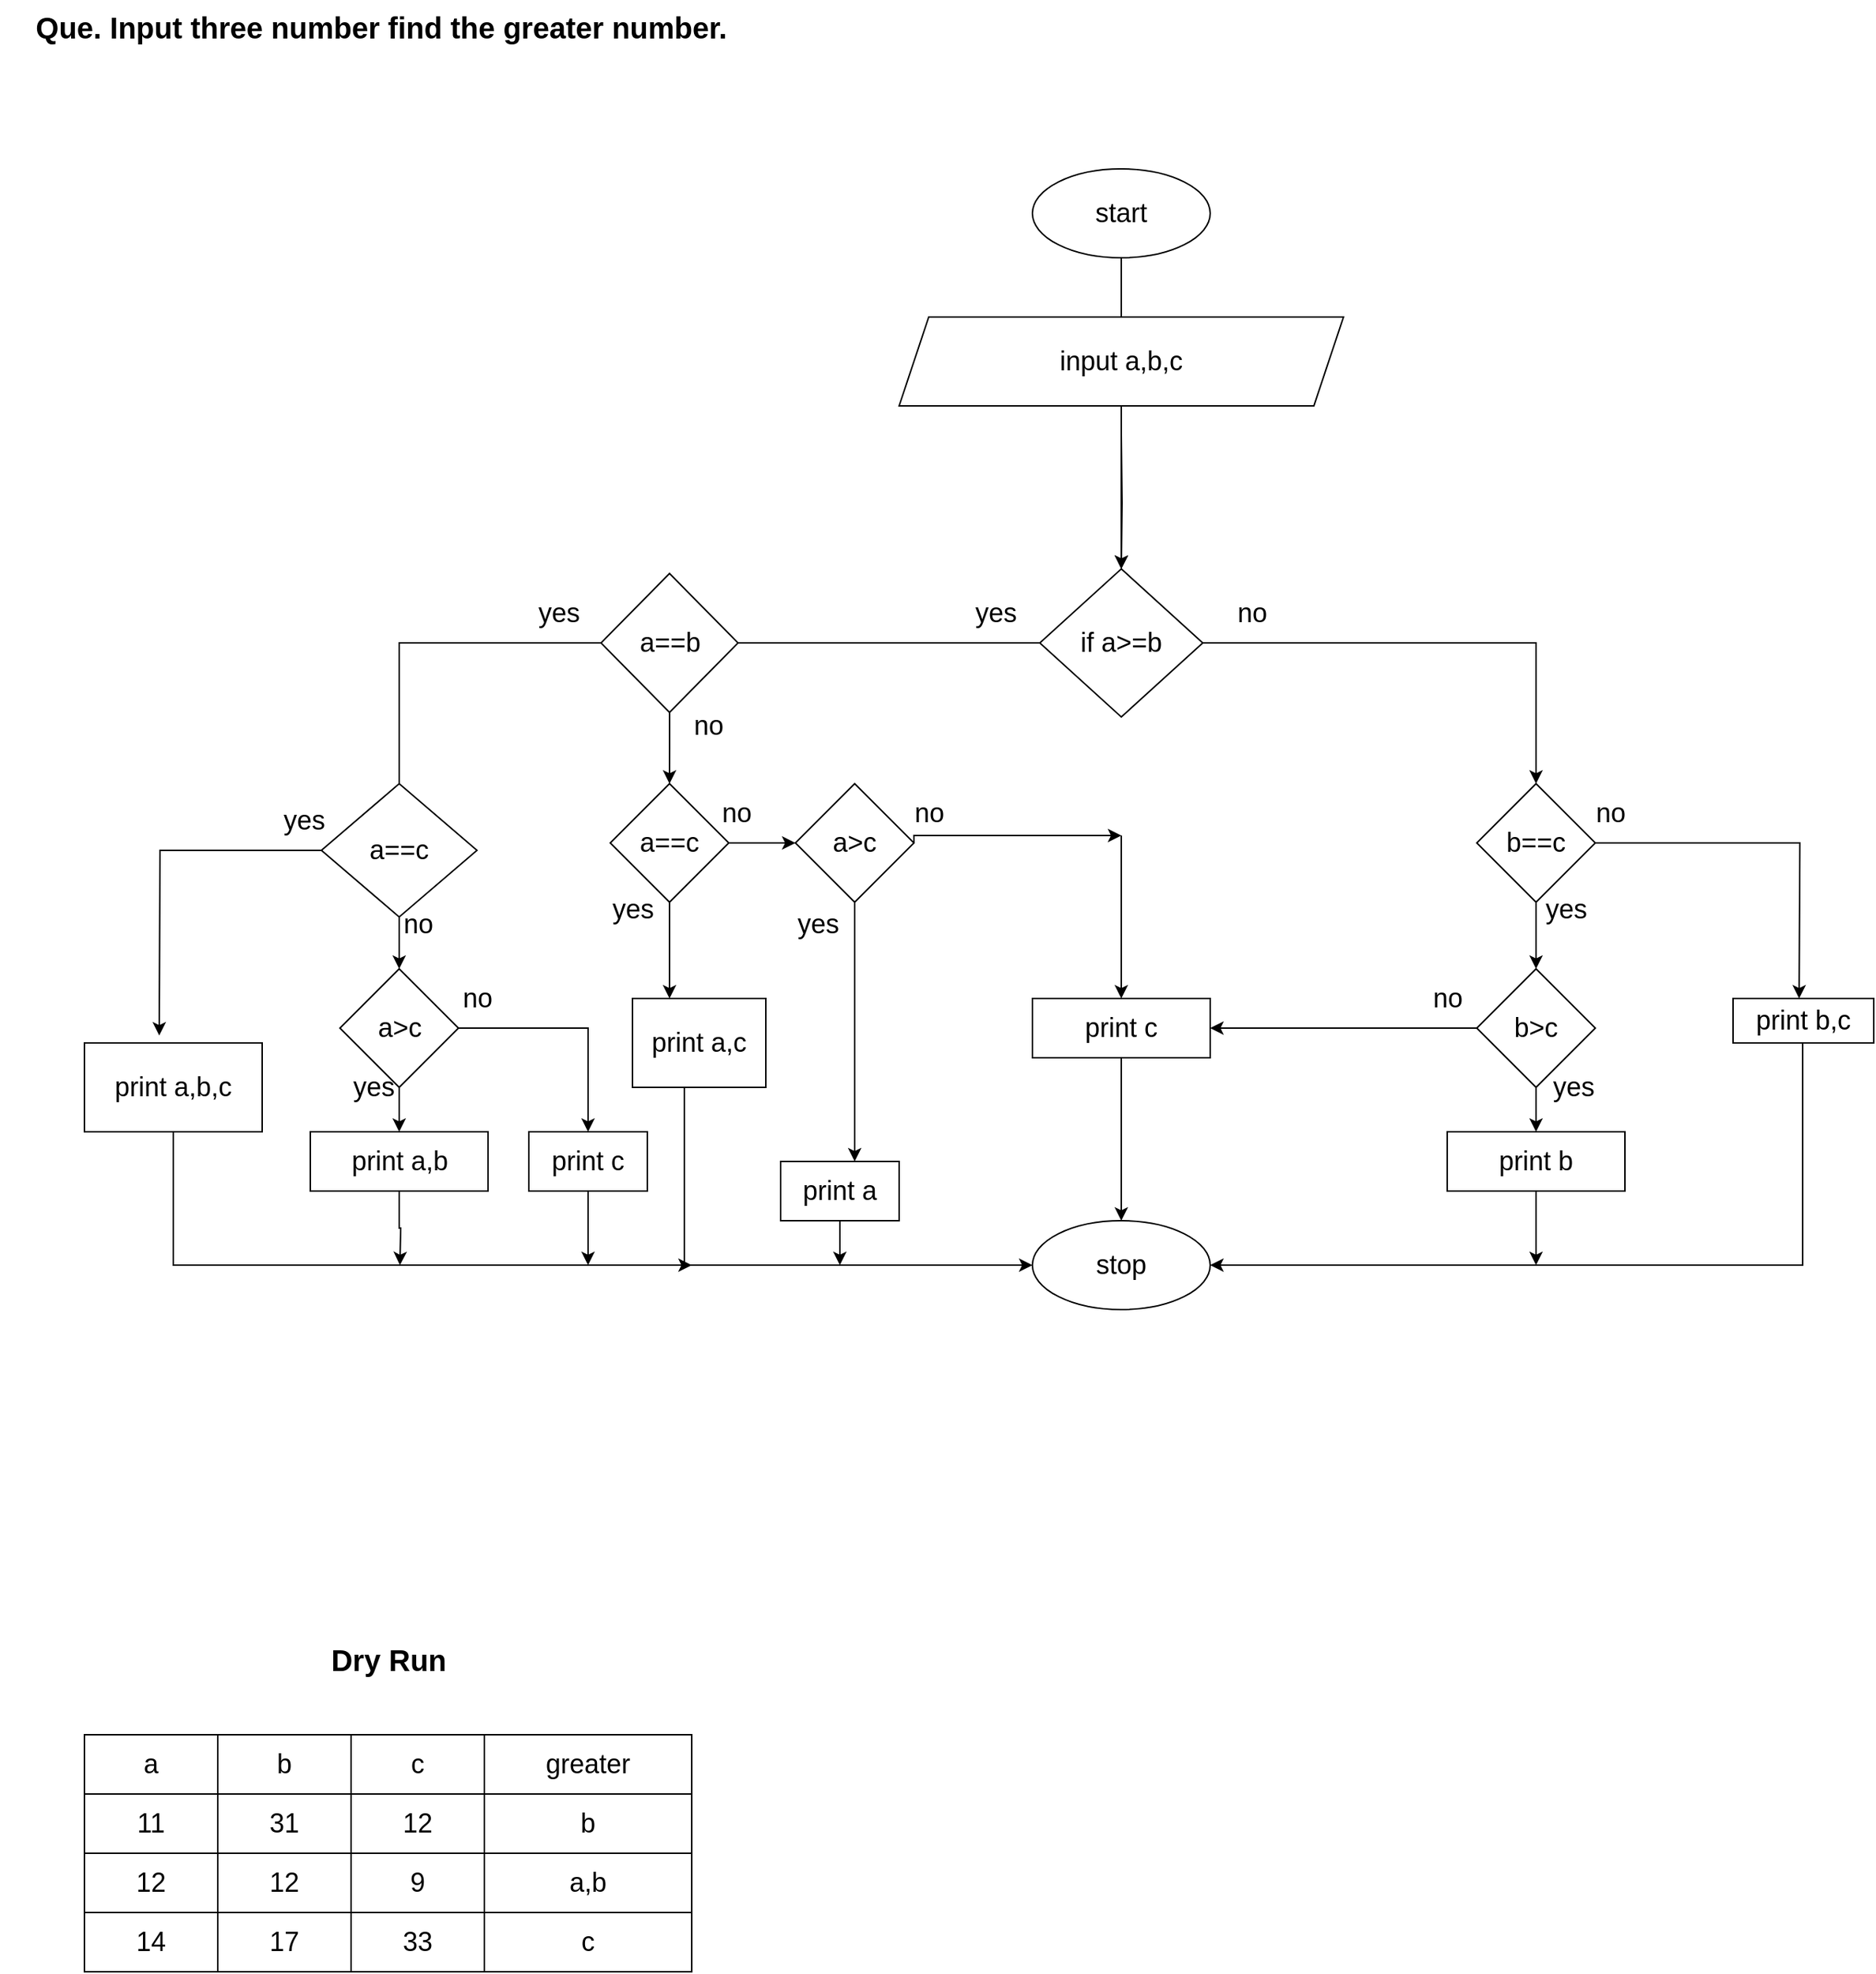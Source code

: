 <mxfile version="20.5.3" type="device"><diagram id="pWb8BDBdWvxsM0dQo-DP" name="Greatest_Number_Bet_3"><mxGraphModel dx="1564" dy="-164" grid="1" gridSize="19" guides="1" tooltips="1" connect="1" arrows="1" fold="1" page="1" pageScale="1" pageWidth="850" pageHeight="1100" math="0" shadow="0"><root><mxCell id="0"/><mxCell id="1" parent="0"/><mxCell id="2hCmjlPLpnj6y4PH_jxm-1" value="&lt;b&gt;&lt;font style=&quot;font-size: 20px;&quot;&gt;Que. Input three number find the greater number.&lt;/font&gt;&lt;/b&gt;" style="text;html=1;align=center;verticalAlign=middle;resizable=0;points=[];autosize=1;strokeColor=none;fillColor=none;fontSize=18;" parent="1" vertex="1"><mxGeometry x="19" y="1140" width="513" height="38" as="geometry"/></mxCell><mxCell id="xC_3XC6pfUWX6meI9uoJ-68" value="" style="edgeStyle=orthogonalEdgeStyle;rounded=0;orthogonalLoop=1;jettySize=auto;html=1;fontSize=18;startArrow=none;entryX=0.5;entryY=0;entryDx=0;entryDy=0;align=center;" parent="1" source="xC_3XC6pfUWX6meI9uoJ-94" target="xC_3XC6pfUWX6meI9uoJ-74" edge="1"><mxGeometry relative="1" as="geometry"><mxPoint x="776" y="1394" as="targetPoint"/></mxGeometry></mxCell><mxCell id="xC_3XC6pfUWX6meI9uoJ-69" value="start" style="ellipse;whiteSpace=wrap;html=1;fontSize=18;align=center;" parent="1" vertex="1"><mxGeometry x="716" y="1254" width="120" height="60" as="geometry"/></mxCell><mxCell id="xC_3XC6pfUWX6meI9uoJ-70" value="" style="edgeStyle=orthogonalEdgeStyle;rounded=0;orthogonalLoop=1;jettySize=auto;html=1;fontSize=18;startArrow=none;align=center;" parent="1" target="xC_3XC6pfUWX6meI9uoJ-74" edge="1"><mxGeometry relative="1" as="geometry"><mxPoint x="776" y="1434" as="sourcePoint"/></mxGeometry></mxCell><mxCell id="xC_3XC6pfUWX6meI9uoJ-73" value="" style="edgeStyle=orthogonalEdgeStyle;rounded=0;orthogonalLoop=1;jettySize=auto;html=1;fontSize=18;align=center;" parent="1" source="xC_3XC6pfUWX6meI9uoJ-74" target="xC_3XC6pfUWX6meI9uoJ-81" edge="1"><mxGeometry relative="1" as="geometry"/></mxCell><mxCell id="xC_3XC6pfUWX6meI9uoJ-74" value="&lt;font style=&quot;font-size: 18px;&quot;&gt;if a&amp;gt;=b&lt;/font&gt;" style="rhombus;whiteSpace=wrap;html=1;fontSize=18;align=center;" parent="1" vertex="1"><mxGeometry x="721" y="1524" width="110" height="100" as="geometry"/></mxCell><mxCell id="xC_3XC6pfUWX6meI9uoJ-75" value="" style="edgeStyle=orthogonalEdgeStyle;rounded=0;orthogonalLoop=1;jettySize=auto;html=1;fontSize=18;exitX=0.5;exitY=1;exitDx=0;exitDy=0;align=center;" parent="1" source="xC_3XC6pfUWX6meI9uoJ-78" target="xC_3XC6pfUWX6meI9uoJ-87" edge="1"><mxGeometry relative="1" as="geometry"><Array as="points"><mxPoint x="471" y="1774"/><mxPoint x="471" y="1774"/></Array></mxGeometry></mxCell><mxCell id="xC_3XC6pfUWX6meI9uoJ-76" style="edgeStyle=orthogonalEdgeStyle;rounded=0;orthogonalLoop=1;jettySize=auto;html=1;exitX=1;exitY=0.5;exitDx=0;exitDy=0;fontSize=18;startArrow=none;align=center;" parent="1" source="xC_3XC6pfUWX6meI9uoJ-118" edge="1"><mxGeometry relative="1" as="geometry"><mxPoint x="776" y="1704" as="targetPoint"/><Array as="points"><mxPoint x="656" y="1704"/><mxPoint x="656" y="1704"/></Array></mxGeometry></mxCell><mxCell id="xC_3XC6pfUWX6meI9uoJ-77" style="edgeStyle=orthogonalEdgeStyle;rounded=0;orthogonalLoop=1;jettySize=auto;html=1;entryX=0;entryY=0.5;entryDx=0;entryDy=0;fontSize=18;align=center;" parent="1" source="xC_3XC6pfUWX6meI9uoJ-78" target="xC_3XC6pfUWX6meI9uoJ-118" edge="1"><mxGeometry relative="1" as="geometry"/></mxCell><mxCell id="xC_3XC6pfUWX6meI9uoJ-78" value="&lt;font style=&quot;font-size: 18px;&quot;&gt;a==c&lt;/font&gt;" style="rhombus;whiteSpace=wrap;html=1;fontSize=18;align=center;" parent="1" vertex="1"><mxGeometry x="431" y="1669" width="80" height="80" as="geometry"/></mxCell><mxCell id="xC_3XC6pfUWX6meI9uoJ-79" value="" style="edgeStyle=orthogonalEdgeStyle;rounded=0;orthogonalLoop=1;jettySize=auto;html=1;fontSize=18;align=center;" parent="1" source="xC_3XC6pfUWX6meI9uoJ-81" edge="1"><mxGeometry relative="1" as="geometry"><mxPoint x="1233.6" y="1814" as="targetPoint"/></mxGeometry></mxCell><mxCell id="xC_3XC6pfUWX6meI9uoJ-80" style="edgeStyle=orthogonalEdgeStyle;rounded=0;orthogonalLoop=1;jettySize=auto;html=1;entryX=0.5;entryY=0;entryDx=0;entryDy=0;fontSize=18;align=center;" parent="1" source="xC_3XC6pfUWX6meI9uoJ-81" target="xC_3XC6pfUWX6meI9uoJ-129" edge="1"><mxGeometry relative="1" as="geometry"/></mxCell><mxCell id="xC_3XC6pfUWX6meI9uoJ-81" value="&lt;font style=&quot;font-size: 18px;&quot;&gt;b==c&lt;/font&gt;" style="rhombus;whiteSpace=wrap;html=1;fontSize=18;align=center;" parent="1" vertex="1"><mxGeometry x="1016" y="1669" width="80" height="80" as="geometry"/></mxCell><mxCell id="xC_3XC6pfUWX6meI9uoJ-82" value="" style="edgeStyle=orthogonalEdgeStyle;rounded=0;orthogonalLoop=1;jettySize=auto;html=1;fontSize=18;align=center;" parent="1" source="xC_3XC6pfUWX6meI9uoJ-83" target="xC_3XC6pfUWX6meI9uoJ-89" edge="1"><mxGeometry relative="1" as="geometry"/></mxCell><mxCell id="xC_3XC6pfUWX6meI9uoJ-83" value="&lt;font style=&quot;font-size: 18px;&quot;&gt;print c&lt;/font&gt;" style="whiteSpace=wrap;html=1;fontSize=18;align=center;" parent="1" vertex="1"><mxGeometry x="716" y="1814" width="120" height="40" as="geometry"/></mxCell><mxCell id="xC_3XC6pfUWX6meI9uoJ-84" style="edgeStyle=orthogonalEdgeStyle;rounded=0;orthogonalLoop=1;jettySize=auto;html=1;fontSize=18;align=center;" parent="1" source="xC_3XC6pfUWX6meI9uoJ-85" edge="1"><mxGeometry relative="1" as="geometry"><mxPoint x="1056" y="1994" as="targetPoint"/></mxGeometry></mxCell><mxCell id="xC_3XC6pfUWX6meI9uoJ-85" value="&lt;font style=&quot;font-size: 18px;&quot;&gt;print b&lt;/font&gt;" style="whiteSpace=wrap;html=1;fontSize=18;align=center;" parent="1" vertex="1"><mxGeometry x="996" y="1904" width="120" height="40" as="geometry"/></mxCell><mxCell id="xC_3XC6pfUWX6meI9uoJ-86" style="edgeStyle=orthogonalEdgeStyle;rounded=0;orthogonalLoop=1;jettySize=auto;html=1;fontSize=18;entryX=0;entryY=0.5;entryDx=0;entryDy=0;align=center;" parent="1" source="xC_3XC6pfUWX6meI9uoJ-87" target="xC_3XC6pfUWX6meI9uoJ-89" edge="1"><mxGeometry relative="1" as="geometry"><mxPoint x="526" y="1964" as="targetPoint"/><Array as="points"><mxPoint x="481" y="1994"/></Array></mxGeometry></mxCell><mxCell id="xC_3XC6pfUWX6meI9uoJ-87" value="&lt;font style=&quot;font-size: 18px;&quot;&gt;print a,c&lt;/font&gt;" style="whiteSpace=wrap;html=1;fontSize=18;align=center;" parent="1" vertex="1"><mxGeometry x="446" y="1814" width="90" height="60" as="geometry"/></mxCell><mxCell id="xC_3XC6pfUWX6meI9uoJ-88" style="edgeStyle=orthogonalEdgeStyle;rounded=0;orthogonalLoop=1;jettySize=auto;html=1;fontSize=18;align=center;" parent="1" target="xC_3XC6pfUWX6meI9uoJ-83" edge="1"><mxGeometry relative="1" as="geometry"><mxPoint x="776" y="1714" as="sourcePoint"/><Array as="points"><mxPoint x="776" y="1704"/><mxPoint x="776" y="1704"/></Array></mxGeometry></mxCell><mxCell id="xC_3XC6pfUWX6meI9uoJ-89" value="stop" style="ellipse;whiteSpace=wrap;html=1;fontSize=18;align=center;" parent="1" vertex="1"><mxGeometry x="716" y="1964" width="120" height="60" as="geometry"/></mxCell><mxCell id="xC_3XC6pfUWX6meI9uoJ-90" value="no" style="text;html=1;align=center;verticalAlign=middle;resizable=0;points=[];autosize=1;strokeColor=none;fillColor=none;fontSize=18;" parent="1" vertex="1"><mxGeometry x="844" y="1534" width="40" height="40" as="geometry"/></mxCell><mxCell id="xC_3XC6pfUWX6meI9uoJ-91" value="&lt;font style=&quot;font-size: 18px;&quot;&gt;no&lt;/font&gt;" style="text;html=1;align=center;verticalAlign=middle;resizable=0;points=[];autosize=1;strokeColor=none;fillColor=none;fontSize=18;" parent="1" vertex="1"><mxGeometry x="477.25" y="1610" width="40" height="40" as="geometry"/></mxCell><mxCell id="xC_3XC6pfUWX6meI9uoJ-92" value="&lt;font style=&quot;font-size: 18px;&quot;&gt;yes&lt;/font&gt;" style="text;html=1;align=center;verticalAlign=middle;resizable=0;points=[];autosize=1;strokeColor=none;fillColor=none;fontSize=18;" parent="1" vertex="1"><mxGeometry x="666" y="1534" width="50" height="40" as="geometry"/></mxCell><mxCell id="xC_3XC6pfUWX6meI9uoJ-93" value="&lt;font style=&quot;font-size: 18px;&quot;&gt;yes&lt;/font&gt;" style="text;html=1;align=center;verticalAlign=middle;resizable=0;points=[];autosize=1;strokeColor=none;fillColor=none;fontSize=18;" parent="1" vertex="1"><mxGeometry x="198.5" y="1674" width="50" height="40" as="geometry"/></mxCell><mxCell id="xC_3XC6pfUWX6meI9uoJ-94" value="input a,b,c" style="shape=parallelogram;perimeter=parallelogramPerimeter;whiteSpace=wrap;html=1;fixedSize=1;fontSize=18;align=center;" parent="1" vertex="1"><mxGeometry x="626" y="1354" width="300" height="60" as="geometry"/></mxCell><mxCell id="xC_3XC6pfUWX6meI9uoJ-95" value="" style="edgeStyle=orthogonalEdgeStyle;rounded=0;orthogonalLoop=1;jettySize=auto;html=1;fontSize=18;endArrow=none;align=center;" parent="1" source="xC_3XC6pfUWX6meI9uoJ-69" target="xC_3XC6pfUWX6meI9uoJ-94" edge="1"><mxGeometry relative="1" as="geometry"><mxPoint x="776" y="1214" as="sourcePoint"/><mxPoint x="776" y="1394" as="targetPoint"/></mxGeometry></mxCell><mxCell id="xC_3XC6pfUWX6meI9uoJ-96" value="" style="edgeStyle=orthogonalEdgeStyle;rounded=0;orthogonalLoop=1;jettySize=auto;html=1;fontSize=18;endArrow=none;align=center;" parent="1" source="xC_3XC6pfUWX6meI9uoJ-94" edge="1"><mxGeometry relative="1" as="geometry"><mxPoint x="776" y="1314" as="sourcePoint"/><mxPoint x="776" y="1354" as="targetPoint"/></mxGeometry></mxCell><mxCell id="xC_3XC6pfUWX6meI9uoJ-97" value="&lt;span style=&quot;font-size: 18px;&quot;&gt;no&lt;/span&gt;" style="text;html=1;align=center;verticalAlign=middle;resizable=0;points=[];autosize=1;strokeColor=none;fillColor=none;fontSize=18;" parent="1" vertex="1"><mxGeometry x="281" y="1744" width="40" height="40" as="geometry"/></mxCell><mxCell id="qCYdVH_s4pmZus-33240-11" style="edgeStyle=orthogonalEdgeStyle;rounded=0;orthogonalLoop=1;jettySize=auto;html=1;entryX=0.5;entryY=0;entryDx=0;entryDy=0;" edge="1" parent="1" source="xC_3XC6pfUWX6meI9uoJ-98" target="xC_3XC6pfUWX6meI9uoJ-78"><mxGeometry relative="1" as="geometry"/></mxCell><mxCell id="xC_3XC6pfUWX6meI9uoJ-98" value="&lt;font style=&quot;font-size: 18px;&quot;&gt;a==b&lt;/font&gt;" style="rhombus;whiteSpace=wrap;html=1;fontSize=18;align=center;" parent="1" vertex="1"><mxGeometry x="424.75" y="1527.12" width="92.5" height="93.75" as="geometry"/></mxCell><mxCell id="xC_3XC6pfUWX6meI9uoJ-99" value="" style="edgeStyle=orthogonalEdgeStyle;rounded=0;orthogonalLoop=1;jettySize=auto;html=1;fontSize=18;endArrow=none;entryX=1;entryY=0.5;entryDx=0;entryDy=0;align=center;" parent="1" source="xC_3XC6pfUWX6meI9uoJ-74" target="xC_3XC6pfUWX6meI9uoJ-98" edge="1"><mxGeometry relative="1" as="geometry"><mxPoint x="526" y="1574" as="targetPoint"/><mxPoint x="721" y="1574" as="sourcePoint"/></mxGeometry></mxCell><mxCell id="xC_3XC6pfUWX6meI9uoJ-100" style="edgeStyle=orthogonalEdgeStyle;rounded=0;orthogonalLoop=1;jettySize=auto;html=1;fontSize=18;align=center;" parent="1" source="xC_3XC6pfUWX6meI9uoJ-102" edge="1"><mxGeometry relative="1" as="geometry"><mxPoint x="126.5" y="1839" as="targetPoint"/></mxGeometry></mxCell><mxCell id="xC_3XC6pfUWX6meI9uoJ-101" value="" style="edgeStyle=orthogonalEdgeStyle;rounded=0;orthogonalLoop=1;jettySize=auto;html=1;fontSize=18;align=center;" parent="1" source="xC_3XC6pfUWX6meI9uoJ-102" target="xC_3XC6pfUWX6meI9uoJ-110" edge="1"><mxGeometry relative="1" as="geometry"/></mxCell><mxCell id="xC_3XC6pfUWX6meI9uoJ-102" value="&lt;p style=&quot;line-height: 80%; font-size: 18px;&quot;&gt;&lt;font style=&quot;font-size: 18px;&quot;&gt;a==c&lt;/font&gt;&lt;/p&gt;" style="rhombus;whiteSpace=wrap;html=1;fontSize=18;align=center;" parent="1" vertex="1"><mxGeometry x="236" y="1669" width="105" height="90" as="geometry"/></mxCell><mxCell id="xC_3XC6pfUWX6meI9uoJ-103" value="" style="edgeStyle=orthogonalEdgeStyle;rounded=0;orthogonalLoop=1;jettySize=auto;html=1;endArrow=none;fontSize=18;align=center;" parent="1" source="xC_3XC6pfUWX6meI9uoJ-98" target="xC_3XC6pfUWX6meI9uoJ-102" edge="1"><mxGeometry relative="1" as="geometry"><mxPoint x="418.5" y="1574" as="sourcePoint"/><mxPoint x="346.5" y="1879" as="targetPoint"/></mxGeometry></mxCell><mxCell id="xC_3XC6pfUWX6meI9uoJ-104" style="edgeStyle=orthogonalEdgeStyle;rounded=0;orthogonalLoop=1;jettySize=auto;html=1;fontSize=18;align=center;" parent="1" source="xC_3XC6pfUWX6meI9uoJ-105" edge="1"><mxGeometry relative="1" as="geometry"><mxPoint x="486" y="1994" as="targetPoint"/><Array as="points"><mxPoint x="136" y="1994"/></Array></mxGeometry></mxCell><mxCell id="xC_3XC6pfUWX6meI9uoJ-105" value="print a,b,c" style="rounded=0;whiteSpace=wrap;html=1;fontSize=18;align=center;" parent="1" vertex="1"><mxGeometry x="76" y="1844" width="120" height="60" as="geometry"/></mxCell><mxCell id="xC_3XC6pfUWX6meI9uoJ-106" value="&lt;span style=&quot;color: rgba(0, 0, 0, 0); font-family: monospace; font-size: 18px;&quot;&gt;ye&lt;/span&gt;" style="text;html=1;align=center;verticalAlign=middle;resizable=0;points=[];autosize=1;strokeColor=none;fillColor=none;fontSize=18;" parent="1" vertex="1"><mxGeometry x="376" y="1534" width="40" height="40" as="geometry"/></mxCell><mxCell id="xC_3XC6pfUWX6meI9uoJ-107" value="&lt;font style=&quot;font-size: 18px;&quot;&gt;yes&lt;/font&gt;" style="text;html=1;align=center;verticalAlign=middle;resizable=0;points=[];autosize=1;strokeColor=none;fillColor=none;fontSize=18;" parent="1" vertex="1"><mxGeometry x="371" y="1534" width="50" height="40" as="geometry"/></mxCell><mxCell id="xC_3XC6pfUWX6meI9uoJ-108" value="" style="edgeStyle=orthogonalEdgeStyle;rounded=0;orthogonalLoop=1;jettySize=auto;html=1;fontSize=18;align=center;" parent="1" source="xC_3XC6pfUWX6meI9uoJ-110" target="xC_3XC6pfUWX6meI9uoJ-112" edge="1"><mxGeometry relative="1" as="geometry"/></mxCell><mxCell id="xC_3XC6pfUWX6meI9uoJ-109" value="" style="edgeStyle=orthogonalEdgeStyle;rounded=0;orthogonalLoop=1;jettySize=auto;html=1;fontSize=18;align=center;" parent="1" source="xC_3XC6pfUWX6meI9uoJ-110" target="xC_3XC6pfUWX6meI9uoJ-114" edge="1"><mxGeometry relative="1" as="geometry"/></mxCell><mxCell id="xC_3XC6pfUWX6meI9uoJ-110" value="&lt;font style=&quot;font-size: 18px;&quot;&gt;a&amp;gt;c&lt;/font&gt;" style="rhombus;whiteSpace=wrap;html=1;fontSize=18;align=center;" parent="1" vertex="1"><mxGeometry x="248.5" y="1794" width="80" height="80" as="geometry"/></mxCell><mxCell id="xC_3XC6pfUWX6meI9uoJ-111" style="edgeStyle=orthogonalEdgeStyle;rounded=0;orthogonalLoop=1;jettySize=auto;html=1;fontSize=18;align=center;" parent="1" source="xC_3XC6pfUWX6meI9uoJ-112" edge="1"><mxGeometry relative="1" as="geometry"><mxPoint x="289" y="1994" as="targetPoint"/></mxGeometry></mxCell><mxCell id="xC_3XC6pfUWX6meI9uoJ-112" value="&lt;span style=&quot;font-size: 18px;&quot;&gt;print a,b&lt;/span&gt;" style="whiteSpace=wrap;html=1;fontSize=18;align=center;" parent="1" vertex="1"><mxGeometry x="228.5" y="1904" width="120" height="40" as="geometry"/></mxCell><mxCell id="xC_3XC6pfUWX6meI9uoJ-113" style="edgeStyle=orthogonalEdgeStyle;rounded=0;orthogonalLoop=1;jettySize=auto;html=1;fontSize=18;align=center;" parent="1" source="xC_3XC6pfUWX6meI9uoJ-114" edge="1"><mxGeometry relative="1" as="geometry"><mxPoint x="416" y="1994" as="targetPoint"/></mxGeometry></mxCell><mxCell id="xC_3XC6pfUWX6meI9uoJ-114" value="&lt;font style=&quot;font-size: 18px;&quot;&gt;print c&lt;/font&gt;" style="whiteSpace=wrap;html=1;fontSize=18;align=center;" parent="1" vertex="1"><mxGeometry x="376" y="1904" width="80" height="40" as="geometry"/></mxCell><mxCell id="xC_3XC6pfUWX6meI9uoJ-115" value="&lt;span style=&quot;font-size: 18px;&quot;&gt;no&lt;/span&gt;" style="text;html=1;align=center;verticalAlign=middle;resizable=0;points=[];autosize=1;strokeColor=none;fillColor=none;fontSize=18;" parent="1" vertex="1"><mxGeometry x="321" y="1794" width="40" height="40" as="geometry"/></mxCell><mxCell id="xC_3XC6pfUWX6meI9uoJ-116" value="&lt;font style=&quot;font-size: 18px;&quot;&gt;yes&lt;/font&gt;" style="text;html=1;align=center;verticalAlign=middle;resizable=0;points=[];autosize=1;strokeColor=none;fillColor=none;fontSize=18;" parent="1" vertex="1"><mxGeometry x="246" y="1854" width="50" height="40" as="geometry"/></mxCell><mxCell id="xC_3XC6pfUWX6meI9uoJ-117" style="edgeStyle=orthogonalEdgeStyle;rounded=0;orthogonalLoop=1;jettySize=auto;html=1;exitX=0.5;exitY=1;exitDx=0;exitDy=0;fontSize=18;align=center;" parent="1" source="xC_3XC6pfUWX6meI9uoJ-118" edge="1"><mxGeometry relative="1" as="geometry"><mxPoint x="596" y="1924" as="targetPoint"/></mxGeometry></mxCell><mxCell id="xC_3XC6pfUWX6meI9uoJ-118" value="&lt;font style=&quot;font-size: 18px;&quot;&gt;a&amp;gt;c&lt;/font&gt;" style="rhombus;whiteSpace=wrap;html=1;fontSize=18;align=center;" parent="1" vertex="1"><mxGeometry x="556" y="1669" width="80" height="80" as="geometry"/></mxCell><mxCell id="xC_3XC6pfUWX6meI9uoJ-119" style="edgeStyle=orthogonalEdgeStyle;rounded=0;orthogonalLoop=1;jettySize=auto;html=1;fontSize=18;align=center;" parent="1" source="xC_3XC6pfUWX6meI9uoJ-120" edge="1"><mxGeometry relative="1" as="geometry"><mxPoint x="586" y="1994" as="targetPoint"/></mxGeometry></mxCell><mxCell id="xC_3XC6pfUWX6meI9uoJ-120" value="&lt;font style=&quot;font-size: 18px;&quot;&gt;print a&lt;/font&gt;" style="whiteSpace=wrap;html=1;fontSize=18;align=center;" parent="1" vertex="1"><mxGeometry x="546" y="1924" width="80" height="40" as="geometry"/></mxCell><mxCell id="xC_3XC6pfUWX6meI9uoJ-121" value="&lt;font style=&quot;font-size: 18px;&quot;&gt;no&lt;/font&gt;" style="text;html=1;align=center;verticalAlign=middle;resizable=0;points=[];autosize=1;strokeColor=none;fillColor=none;fontSize=18;" parent="1" vertex="1"><mxGeometry x="496" y="1669" width="40" height="40" as="geometry"/></mxCell><mxCell id="xC_3XC6pfUWX6meI9uoJ-122" value="&lt;font style=&quot;font-size: 18px;&quot;&gt;no&lt;/font&gt;" style="text;html=1;align=center;verticalAlign=middle;resizable=0;points=[];autosize=1;strokeColor=none;fillColor=none;fontSize=18;" parent="1" vertex="1"><mxGeometry x="626" y="1669" width="40" height="40" as="geometry"/></mxCell><mxCell id="xC_3XC6pfUWX6meI9uoJ-123" value="&lt;font style=&quot;font-size: 18px;&quot;&gt;yes&lt;/font&gt;" style="text;html=1;align=center;verticalAlign=middle;resizable=0;points=[];autosize=1;strokeColor=none;fillColor=none;fontSize=18;" parent="1" vertex="1"><mxGeometry x="546" y="1744" width="50" height="40" as="geometry"/></mxCell><mxCell id="xC_3XC6pfUWX6meI9uoJ-124" value="&lt;font style=&quot;font-size: 18px;&quot;&gt;yes&lt;/font&gt;" style="text;html=1;align=center;verticalAlign=middle;resizable=0;points=[];autosize=1;strokeColor=none;fillColor=none;fontSize=18;" parent="1" vertex="1"><mxGeometry x="421" y="1734" width="50" height="40" as="geometry"/></mxCell><mxCell id="xC_3XC6pfUWX6meI9uoJ-125" style="edgeStyle=orthogonalEdgeStyle;rounded=0;orthogonalLoop=1;jettySize=auto;html=1;fontSize=18;entryX=1;entryY=0.5;entryDx=0;entryDy=0;align=center;" parent="1" target="xC_3XC6pfUWX6meI9uoJ-89" edge="1"><mxGeometry relative="1" as="geometry"><mxPoint x="1276" y="2064" as="targetPoint"/><Array as="points"><mxPoint x="1236" y="1994"/></Array><mxPoint x="1236" y="1844" as="sourcePoint"/></mxGeometry></mxCell><mxCell id="xC_3XC6pfUWX6meI9uoJ-126" value="&lt;font style=&quot;font-size: 18px;&quot;&gt;print b,c&lt;/font&gt;" style="whiteSpace=wrap;html=1;fontSize=18;align=center;" parent="1" vertex="1"><mxGeometry x="1189" y="1814" width="95" height="30" as="geometry"/></mxCell><mxCell id="xC_3XC6pfUWX6meI9uoJ-127" style="edgeStyle=orthogonalEdgeStyle;rounded=0;orthogonalLoop=1;jettySize=auto;html=1;entryX=0.5;entryY=0;entryDx=0;entryDy=0;fontSize=18;align=center;" parent="1" source="xC_3XC6pfUWX6meI9uoJ-129" target="xC_3XC6pfUWX6meI9uoJ-85" edge="1"><mxGeometry relative="1" as="geometry"/></mxCell><mxCell id="xC_3XC6pfUWX6meI9uoJ-128" style="edgeStyle=orthogonalEdgeStyle;rounded=0;orthogonalLoop=1;jettySize=auto;html=1;entryX=1;entryY=0.5;entryDx=0;entryDy=0;fontSize=18;align=center;" parent="1" source="xC_3XC6pfUWX6meI9uoJ-129" target="xC_3XC6pfUWX6meI9uoJ-83" edge="1"><mxGeometry relative="1" as="geometry"/></mxCell><mxCell id="xC_3XC6pfUWX6meI9uoJ-129" value="&lt;font style=&quot;font-size: 18px;&quot;&gt;b&amp;gt;c&lt;/font&gt;" style="rhombus;whiteSpace=wrap;html=1;fontSize=18;align=center;" parent="1" vertex="1"><mxGeometry x="1016" y="1794" width="80" height="80" as="geometry"/></mxCell><mxCell id="xC_3XC6pfUWX6meI9uoJ-130" style="edgeStyle=orthogonalEdgeStyle;rounded=0;orthogonalLoop=1;jettySize=auto;html=1;exitX=0.5;exitY=1;exitDx=0;exitDy=0;fontSize=18;align=center;" parent="1" source="xC_3XC6pfUWX6meI9uoJ-85" target="xC_3XC6pfUWX6meI9uoJ-85" edge="1"><mxGeometry relative="1" as="geometry"/></mxCell><mxCell id="xC_3XC6pfUWX6meI9uoJ-131" value="&lt;font style=&quot;font-size: 18px;&quot;&gt;no&lt;/font&gt;" style="text;html=1;align=center;verticalAlign=middle;resizable=0;points=[];autosize=1;strokeColor=none;fillColor=none;fontSize=18;" parent="1" vertex="1"><mxGeometry x="976" y="1794" width="40" height="40" as="geometry"/></mxCell><mxCell id="xC_3XC6pfUWX6meI9uoJ-132" value="&lt;font style=&quot;font-size: 18px;&quot;&gt;no&lt;/font&gt;" style="text;html=1;align=center;verticalAlign=middle;resizable=0;points=[];autosize=1;strokeColor=none;fillColor=none;fontSize=18;" parent="1" vertex="1"><mxGeometry x="1086" y="1669" width="40" height="40" as="geometry"/></mxCell><mxCell id="xC_3XC6pfUWX6meI9uoJ-133" value="&lt;font style=&quot;font-size: 18px;&quot;&gt;yes&lt;/font&gt;" style="text;html=1;align=center;verticalAlign=middle;resizable=0;points=[];autosize=1;strokeColor=none;fillColor=none;fontSize=18;" parent="1" vertex="1"><mxGeometry x="1051" y="1734" width="50" height="40" as="geometry"/></mxCell><mxCell id="xC_3XC6pfUWX6meI9uoJ-134" value="&lt;font style=&quot;font-size: 18px;&quot;&gt;yes&lt;/font&gt;" style="text;html=1;align=center;verticalAlign=middle;resizable=0;points=[];autosize=1;strokeColor=none;fillColor=none;fontSize=18;" parent="1" vertex="1"><mxGeometry x="1056" y="1854" width="50" height="40" as="geometry"/></mxCell><mxCell id="B4vkuChmCwFgo9_ajBRs-1" value="" style="shape=table;startSize=0;container=1;collapsible=0;childLayout=tableLayout;fontSize=18;align=center;" parent="1" vertex="1"><mxGeometry x="76" y="2311" width="410" height="160" as="geometry"/></mxCell><mxCell id="B4vkuChmCwFgo9_ajBRs-2" value="" style="shape=tableRow;horizontal=0;startSize=0;swimlaneHead=0;swimlaneBody=0;top=0;left=0;bottom=0;right=0;collapsible=0;dropTarget=0;fillColor=none;points=[[0,0.5],[1,0.5]];portConstraint=eastwest;fontSize=18;align=center;" parent="B4vkuChmCwFgo9_ajBRs-1" vertex="1"><mxGeometry width="410" height="40" as="geometry"/></mxCell><mxCell id="B4vkuChmCwFgo9_ajBRs-3" value="a" style="shape=partialRectangle;html=1;whiteSpace=wrap;connectable=0;overflow=hidden;fillColor=none;top=0;left=0;bottom=0;right=0;pointerEvents=1;fontSize=18;align=center;" parent="B4vkuChmCwFgo9_ajBRs-2" vertex="1"><mxGeometry width="90" height="40" as="geometry"><mxRectangle width="90" height="40" as="alternateBounds"/></mxGeometry></mxCell><mxCell id="B4vkuChmCwFgo9_ajBRs-4" value="b" style="shape=partialRectangle;html=1;whiteSpace=wrap;connectable=0;overflow=hidden;fillColor=none;top=0;left=0;bottom=0;right=0;pointerEvents=1;fontSize=18;align=center;" parent="B4vkuChmCwFgo9_ajBRs-2" vertex="1"><mxGeometry x="90" width="90" height="40" as="geometry"><mxRectangle width="90" height="40" as="alternateBounds"/></mxGeometry></mxCell><mxCell id="B4vkuChmCwFgo9_ajBRs-5" value="c" style="shape=partialRectangle;html=1;whiteSpace=wrap;connectable=0;overflow=hidden;fillColor=none;top=0;left=0;bottom=0;right=0;pointerEvents=1;fontSize=18;align=center;" parent="B4vkuChmCwFgo9_ajBRs-2" vertex="1"><mxGeometry x="180" width="90" height="40" as="geometry"><mxRectangle width="90" height="40" as="alternateBounds"/></mxGeometry></mxCell><mxCell id="B4vkuChmCwFgo9_ajBRs-6" value="greater" style="shape=partialRectangle;html=1;whiteSpace=wrap;connectable=0;overflow=hidden;fillColor=none;top=0;left=0;bottom=0;right=0;pointerEvents=1;fontSize=18;align=center;" parent="B4vkuChmCwFgo9_ajBRs-2" vertex="1"><mxGeometry x="270" width="140" height="40" as="geometry"><mxRectangle width="140" height="40" as="alternateBounds"/></mxGeometry></mxCell><mxCell id="B4vkuChmCwFgo9_ajBRs-7" value="" style="shape=tableRow;horizontal=0;startSize=0;swimlaneHead=0;swimlaneBody=0;top=0;left=0;bottom=0;right=0;collapsible=0;dropTarget=0;fillColor=none;points=[[0,0.5],[1,0.5]];portConstraint=eastwest;fontSize=18;align=center;" parent="B4vkuChmCwFgo9_ajBRs-1" vertex="1"><mxGeometry y="40" width="410" height="40" as="geometry"/></mxCell><mxCell id="B4vkuChmCwFgo9_ajBRs-8" value="11" style="shape=partialRectangle;html=1;whiteSpace=wrap;connectable=0;overflow=hidden;fillColor=none;top=0;left=0;bottom=0;right=0;pointerEvents=1;fontSize=18;align=center;" parent="B4vkuChmCwFgo9_ajBRs-7" vertex="1"><mxGeometry width="90" height="40" as="geometry"><mxRectangle width="90" height="40" as="alternateBounds"/></mxGeometry></mxCell><mxCell id="B4vkuChmCwFgo9_ajBRs-9" value="31" style="shape=partialRectangle;html=1;whiteSpace=wrap;connectable=0;overflow=hidden;fillColor=none;top=0;left=0;bottom=0;right=0;pointerEvents=1;fontSize=18;align=center;" parent="B4vkuChmCwFgo9_ajBRs-7" vertex="1"><mxGeometry x="90" width="90" height="40" as="geometry"><mxRectangle width="90" height="40" as="alternateBounds"/></mxGeometry></mxCell><mxCell id="B4vkuChmCwFgo9_ajBRs-10" value="12" style="shape=partialRectangle;html=1;whiteSpace=wrap;connectable=0;overflow=hidden;fillColor=none;top=0;left=0;bottom=0;right=0;pointerEvents=1;fontSize=18;align=center;" parent="B4vkuChmCwFgo9_ajBRs-7" vertex="1"><mxGeometry x="180" width="90" height="40" as="geometry"><mxRectangle width="90" height="40" as="alternateBounds"/></mxGeometry></mxCell><mxCell id="B4vkuChmCwFgo9_ajBRs-11" value="b" style="shape=partialRectangle;html=1;whiteSpace=wrap;connectable=0;overflow=hidden;fillColor=none;top=0;left=0;bottom=0;right=0;pointerEvents=1;fontSize=18;align=center;" parent="B4vkuChmCwFgo9_ajBRs-7" vertex="1"><mxGeometry x="270" width="140" height="40" as="geometry"><mxRectangle width="140" height="40" as="alternateBounds"/></mxGeometry></mxCell><mxCell id="B4vkuChmCwFgo9_ajBRs-12" value="" style="shape=tableRow;horizontal=0;startSize=0;swimlaneHead=0;swimlaneBody=0;top=0;left=0;bottom=0;right=0;collapsible=0;dropTarget=0;fillColor=none;points=[[0,0.5],[1,0.5]];portConstraint=eastwest;fontSize=18;align=center;" parent="B4vkuChmCwFgo9_ajBRs-1" vertex="1"><mxGeometry y="80" width="410" height="40" as="geometry"/></mxCell><mxCell id="B4vkuChmCwFgo9_ajBRs-13" value="12" style="shape=partialRectangle;html=1;whiteSpace=wrap;connectable=0;overflow=hidden;fillColor=none;top=0;left=0;bottom=0;right=0;pointerEvents=1;fontSize=18;align=center;" parent="B4vkuChmCwFgo9_ajBRs-12" vertex="1"><mxGeometry width="90" height="40" as="geometry"><mxRectangle width="90" height="40" as="alternateBounds"/></mxGeometry></mxCell><mxCell id="B4vkuChmCwFgo9_ajBRs-14" value="12" style="shape=partialRectangle;html=1;whiteSpace=wrap;connectable=0;overflow=hidden;fillColor=none;top=0;left=0;bottom=0;right=0;pointerEvents=1;fontSize=18;align=center;" parent="B4vkuChmCwFgo9_ajBRs-12" vertex="1"><mxGeometry x="90" width="90" height="40" as="geometry"><mxRectangle width="90" height="40" as="alternateBounds"/></mxGeometry></mxCell><mxCell id="B4vkuChmCwFgo9_ajBRs-15" value="9" style="shape=partialRectangle;html=1;whiteSpace=wrap;connectable=0;overflow=hidden;fillColor=none;top=0;left=0;bottom=0;right=0;pointerEvents=1;fontSize=18;align=center;" parent="B4vkuChmCwFgo9_ajBRs-12" vertex="1"><mxGeometry x="180" width="90" height="40" as="geometry"><mxRectangle width="90" height="40" as="alternateBounds"/></mxGeometry></mxCell><mxCell id="B4vkuChmCwFgo9_ajBRs-16" value="a,b" style="shape=partialRectangle;html=1;whiteSpace=wrap;connectable=0;overflow=hidden;fillColor=none;top=0;left=0;bottom=0;right=0;pointerEvents=1;fontSize=18;align=center;" parent="B4vkuChmCwFgo9_ajBRs-12" vertex="1"><mxGeometry x="270" width="140" height="40" as="geometry"><mxRectangle width="140" height="40" as="alternateBounds"/></mxGeometry></mxCell><mxCell id="B4vkuChmCwFgo9_ajBRs-17" value="" style="shape=tableRow;horizontal=0;startSize=0;swimlaneHead=0;swimlaneBody=0;top=0;left=0;bottom=0;right=0;collapsible=0;dropTarget=0;fillColor=none;points=[[0,0.5],[1,0.5]];portConstraint=eastwest;fontSize=18;align=center;" parent="B4vkuChmCwFgo9_ajBRs-1" vertex="1"><mxGeometry y="120" width="410" height="40" as="geometry"/></mxCell><mxCell id="B4vkuChmCwFgo9_ajBRs-18" value="14" style="shape=partialRectangle;html=1;whiteSpace=wrap;connectable=0;overflow=hidden;fillColor=none;top=0;left=0;bottom=0;right=0;pointerEvents=1;fontSize=18;align=center;" parent="B4vkuChmCwFgo9_ajBRs-17" vertex="1"><mxGeometry width="90" height="40" as="geometry"><mxRectangle width="90" height="40" as="alternateBounds"/></mxGeometry></mxCell><mxCell id="B4vkuChmCwFgo9_ajBRs-19" value="17" style="shape=partialRectangle;html=1;whiteSpace=wrap;connectable=0;overflow=hidden;fillColor=none;top=0;left=0;bottom=0;right=0;pointerEvents=1;fontSize=18;align=center;" parent="B4vkuChmCwFgo9_ajBRs-17" vertex="1"><mxGeometry x="90" width="90" height="40" as="geometry"><mxRectangle width="90" height="40" as="alternateBounds"/></mxGeometry></mxCell><mxCell id="B4vkuChmCwFgo9_ajBRs-20" value="33" style="shape=partialRectangle;html=1;whiteSpace=wrap;connectable=0;overflow=hidden;fillColor=none;top=0;left=0;bottom=0;right=0;pointerEvents=1;fontSize=18;align=center;" parent="B4vkuChmCwFgo9_ajBRs-17" vertex="1"><mxGeometry x="180" width="90" height="40" as="geometry"><mxRectangle width="90" height="40" as="alternateBounds"/></mxGeometry></mxCell><mxCell id="B4vkuChmCwFgo9_ajBRs-21" value="c" style="shape=partialRectangle;html=1;whiteSpace=wrap;connectable=0;overflow=hidden;fillColor=none;top=0;left=0;bottom=0;right=0;pointerEvents=1;fontSize=18;align=center;" parent="B4vkuChmCwFgo9_ajBRs-17" vertex="1"><mxGeometry x="270" width="140" height="40" as="geometry"><mxRectangle width="140" height="40" as="alternateBounds"/></mxGeometry></mxCell><mxCell id="B4vkuChmCwFgo9_ajBRs-22" value="&lt;b&gt;&lt;font style=&quot;font-size: 20px;&quot;&gt;Dry Run&lt;/font&gt;&lt;/b&gt;" style="text;html=1;align=center;verticalAlign=middle;resizable=0;points=[];autosize=1;strokeColor=none;fillColor=none;fontSize=18;" parent="1" vertex="1"><mxGeometry x="224" y="2242" width="114" height="38" as="geometry"/></mxCell></root></mxGraphModel></diagram></mxfile>